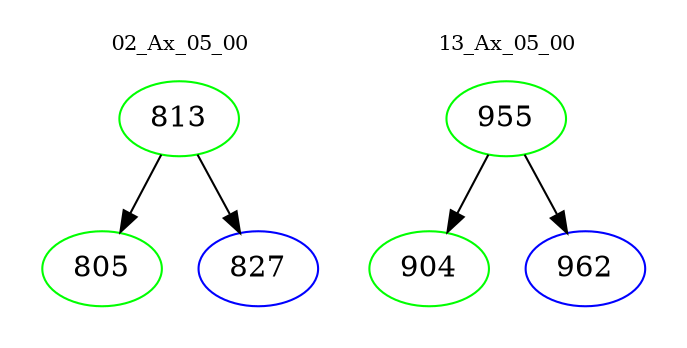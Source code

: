 digraph{
subgraph cluster_0 {
color = white
label = "02_Ax_05_00";
fontsize=10;
T0_813 [label="813", color="green"]
T0_813 -> T0_805 [color="black"]
T0_805 [label="805", color="green"]
T0_813 -> T0_827 [color="black"]
T0_827 [label="827", color="blue"]
}
subgraph cluster_1 {
color = white
label = "13_Ax_05_00";
fontsize=10;
T1_955 [label="955", color="green"]
T1_955 -> T1_904 [color="black"]
T1_904 [label="904", color="green"]
T1_955 -> T1_962 [color="black"]
T1_962 [label="962", color="blue"]
}
}
